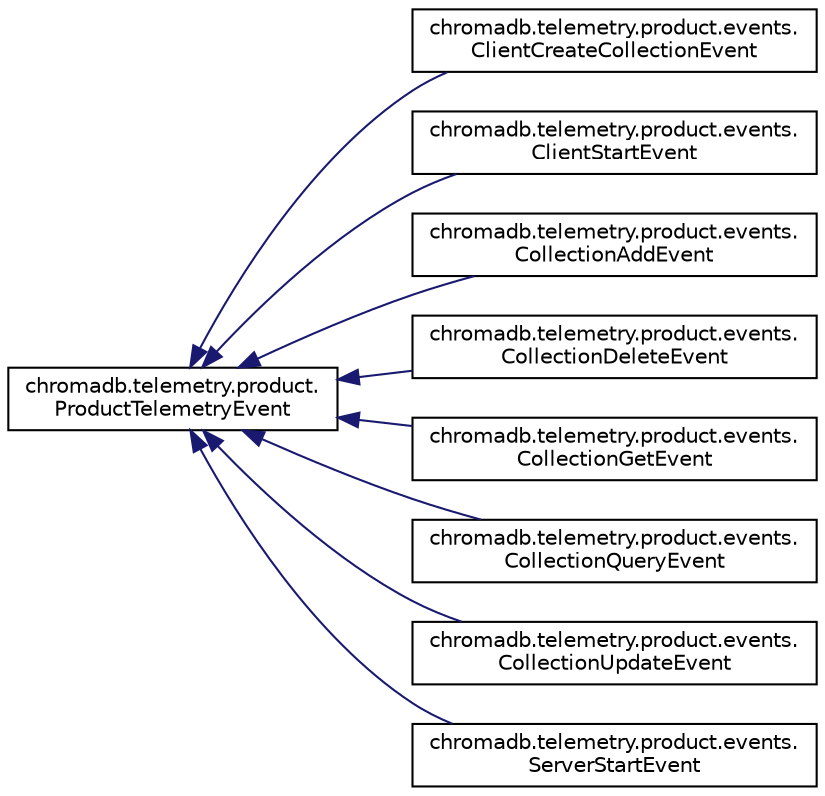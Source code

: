 digraph "Graphical Class Hierarchy"
{
 // LATEX_PDF_SIZE
  edge [fontname="Helvetica",fontsize="10",labelfontname="Helvetica",labelfontsize="10"];
  node [fontname="Helvetica",fontsize="10",shape=record];
  rankdir="LR";
  Node0 [label="chromadb.telemetry.product.\lProductTelemetryEvent",height=0.2,width=0.4,color="black", fillcolor="white", style="filled",URL="$classchromadb_1_1telemetry_1_1product_1_1ProductTelemetryEvent.html",tooltip=" "];
  Node0 -> Node1 [dir="back",color="midnightblue",fontsize="10",style="solid",fontname="Helvetica"];
  Node1 [label="chromadb.telemetry.product.events.\lClientCreateCollectionEvent",height=0.2,width=0.4,color="black", fillcolor="white", style="filled",URL="$classchromadb_1_1telemetry_1_1product_1_1events_1_1ClientCreateCollectionEvent.html",tooltip=" "];
  Node0 -> Node2 [dir="back",color="midnightblue",fontsize="10",style="solid",fontname="Helvetica"];
  Node2 [label="chromadb.telemetry.product.events.\lClientStartEvent",height=0.2,width=0.4,color="black", fillcolor="white", style="filled",URL="$classchromadb_1_1telemetry_1_1product_1_1events_1_1ClientStartEvent.html",tooltip=" "];
  Node0 -> Node3 [dir="back",color="midnightblue",fontsize="10",style="solid",fontname="Helvetica"];
  Node3 [label="chromadb.telemetry.product.events.\lCollectionAddEvent",height=0.2,width=0.4,color="black", fillcolor="white", style="filled",URL="$classchromadb_1_1telemetry_1_1product_1_1events_1_1CollectionAddEvent.html",tooltip=" "];
  Node0 -> Node4 [dir="back",color="midnightblue",fontsize="10",style="solid",fontname="Helvetica"];
  Node4 [label="chromadb.telemetry.product.events.\lCollectionDeleteEvent",height=0.2,width=0.4,color="black", fillcolor="white", style="filled",URL="$classchromadb_1_1telemetry_1_1product_1_1events_1_1CollectionDeleteEvent.html",tooltip=" "];
  Node0 -> Node5 [dir="back",color="midnightblue",fontsize="10",style="solid",fontname="Helvetica"];
  Node5 [label="chromadb.telemetry.product.events.\lCollectionGetEvent",height=0.2,width=0.4,color="black", fillcolor="white", style="filled",URL="$classchromadb_1_1telemetry_1_1product_1_1events_1_1CollectionGetEvent.html",tooltip=" "];
  Node0 -> Node6 [dir="back",color="midnightblue",fontsize="10",style="solid",fontname="Helvetica"];
  Node6 [label="chromadb.telemetry.product.events.\lCollectionQueryEvent",height=0.2,width=0.4,color="black", fillcolor="white", style="filled",URL="$classchromadb_1_1telemetry_1_1product_1_1events_1_1CollectionQueryEvent.html",tooltip=" "];
  Node0 -> Node7 [dir="back",color="midnightblue",fontsize="10",style="solid",fontname="Helvetica"];
  Node7 [label="chromadb.telemetry.product.events.\lCollectionUpdateEvent",height=0.2,width=0.4,color="black", fillcolor="white", style="filled",URL="$classchromadb_1_1telemetry_1_1product_1_1events_1_1CollectionUpdateEvent.html",tooltip=" "];
  Node0 -> Node8 [dir="back",color="midnightblue",fontsize="10",style="solid",fontname="Helvetica"];
  Node8 [label="chromadb.telemetry.product.events.\lServerStartEvent",height=0.2,width=0.4,color="black", fillcolor="white", style="filled",URL="$classchromadb_1_1telemetry_1_1product_1_1events_1_1ServerStartEvent.html",tooltip=" "];
}
